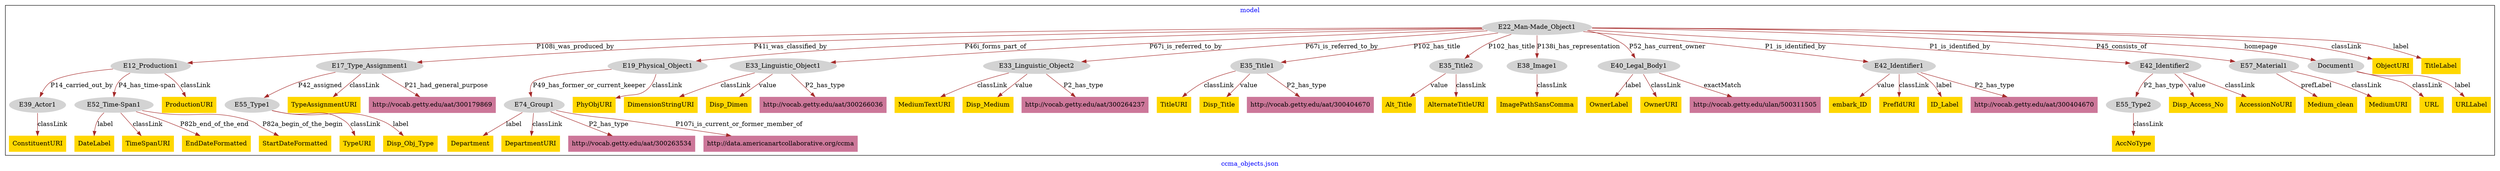 digraph n0 {
fontcolor="blue"
remincross="true"
label="ccma_objects.json"
subgraph cluster {
label="model"
n2[style="filled",color="white",fillcolor="lightgray",label="E12_Production1"];
n3[style="filled",color="white",fillcolor="lightgray",label="E39_Actor1"];
n4[style="filled",color="white",fillcolor="lightgray",label="E52_Time-Span1"];
n5[style="filled",color="white",fillcolor="lightgray",label="E17_Type_Assignment1"];
n6[style="filled",color="white",fillcolor="lightgray",label="E55_Type1"];
n7[style="filled",color="white",fillcolor="lightgray",label="E19_Physical_Object1"];
n8[style="filled",color="white",fillcolor="lightgray",label="E74_Group1"];
n9[style="filled",color="white",fillcolor="lightgray",label="E22_Man-Made_Object1"];
n10[style="filled",color="white",fillcolor="lightgray",label="E33_Linguistic_Object1"];
n11[style="filled",color="white",fillcolor="lightgray",label="E33_Linguistic_Object2"];
n12[style="filled",color="white",fillcolor="lightgray",label="E35_Title1"];
n13[style="filled",color="white",fillcolor="lightgray",label="E35_Title2"];
n14[style="filled",color="white",fillcolor="lightgray",label="E38_Image1"];
n15[style="filled",color="white",fillcolor="lightgray",label="E40_Legal_Body1"];
n16[style="filled",color="white",fillcolor="lightgray",label="E42_Identifier1"];
n17[style="filled",color="white",fillcolor="lightgray",label="E42_Identifier2"];
n18[style="filled",color="white",fillcolor="lightgray",label="E57_Material1"];
n19[style="filled",color="white",fillcolor="lightgray",label="Document1"];
n20[style="filled",color="white",fillcolor="lightgray",label="E55_Type2"];
n21[shape="plaintext",style="filled",fillcolor="gold",label="Medium_clean"];
n22[shape="plaintext",style="filled",fillcolor="gold",label="ProductionURI"];
n23[shape="plaintext",style="filled",fillcolor="gold",label="embark_ID"];
n24[shape="plaintext",style="filled",fillcolor="gold",label="TypeURI"];
n25[shape="plaintext",style="filled",fillcolor="gold",label="ObjectURI"];
n26[shape="plaintext",style="filled",fillcolor="gold",label="TitleURI"];
n27[shape="plaintext",style="filled",fillcolor="gold",label="DateLabel"];
n28[shape="plaintext",style="filled",fillcolor="gold",label="AccNoType"];
n29[shape="plaintext",style="filled",fillcolor="gold",label="PrefIdURI"];
n30[shape="plaintext",style="filled",fillcolor="gold",label="OwnerLabel"];
n31[shape="plaintext",style="filled",fillcolor="gold",label="ImagePathSansComma"];
n32[shape="plaintext",style="filled",fillcolor="gold",label="Department"];
n33[shape="plaintext",style="filled",fillcolor="gold",label="TypeAssignmentURI"];
n34[shape="plaintext",style="filled",fillcolor="gold",label="Alt_Title"];
n35[shape="plaintext",style="filled",fillcolor="gold",label="URL"];
n36[shape="plaintext",style="filled",fillcolor="gold",label="OwnerURI"];
n37[shape="plaintext",style="filled",fillcolor="gold",label="Disp_Title"];
n38[shape="plaintext",style="filled",fillcolor="gold",label="Disp_Obj_Type"];
n39[shape="plaintext",style="filled",fillcolor="gold",label="ID_Label"];
n40[shape="plaintext",style="filled",fillcolor="gold",label="TimeSpanURI"];
n41[shape="plaintext",style="filled",fillcolor="gold",label="MediumTextURI"];
n42[shape="plaintext",style="filled",fillcolor="gold",label="EndDateFormatted"];
n43[shape="plaintext",style="filled",fillcolor="gold",label="DepartmentURI"];
n44[shape="plaintext",style="filled",fillcolor="gold",label="AlternateTitleURI"];
n45[shape="plaintext",style="filled",fillcolor="gold",label="DimensionStringURI"];
n46[shape="plaintext",style="filled",fillcolor="gold",label="Disp_Access_No"];
n47[shape="plaintext",style="filled",fillcolor="gold",label="TitleLabel"];
n48[shape="plaintext",style="filled",fillcolor="gold",label="URLLabel"];
n49[shape="plaintext",style="filled",fillcolor="gold",label="StartDateFormatted"];
n50[shape="plaintext",style="filled",fillcolor="gold",label="MediumURI"];
n51[shape="plaintext",style="filled",fillcolor="gold",label="AccessionNoURI"];
n52[shape="plaintext",style="filled",fillcolor="gold",label="PhyObjURI"];
n53[shape="plaintext",style="filled",fillcolor="gold",label="Disp_Dimen"];
n54[shape="plaintext",style="filled",fillcolor="gold",label="ConstituentURI"];
n55[shape="plaintext",style="filled",fillcolor="gold",label="Disp_Medium"];
n56[shape="plaintext",style="filled",fillcolor="#CC7799",label="http://vocab.getty.edu/ulan/500311505"];
n57[shape="plaintext",style="filled",fillcolor="#CC7799",label="http://vocab.getty.edu/aat/300263534"];
n58[shape="plaintext",style="filled",fillcolor="#CC7799",label="http://vocab.getty.edu/aat/300264237"];
n59[shape="plaintext",style="filled",fillcolor="#CC7799",label="http://vocab.getty.edu/aat/300404670"];
n60[shape="plaintext",style="filled",fillcolor="#CC7799",label="http://vocab.getty.edu/aat/300179869"];
n61[shape="plaintext",style="filled",fillcolor="#CC7799",label="http://vocab.getty.edu/aat/300404670"];
n62[shape="plaintext",style="filled",fillcolor="#CC7799",label="http://data.americanartcollaborative.org/ccma"];
n63[shape="plaintext",style="filled",fillcolor="#CC7799",label="http://vocab.getty.edu/aat/300266036"];
}
n2 -> n3[color="brown",fontcolor="black",label="P14_carried_out_by"]
n2 -> n4[color="brown",fontcolor="black",label="P4_has_time-span"]
n5 -> n6[color="brown",fontcolor="black",label="P42_assigned"]
n7 -> n8[color="brown",fontcolor="black",label="P49_has_former_or_current_keeper"]
n9 -> n2[color="brown",fontcolor="black",label="P108i_was_produced_by"]
n9 -> n5[color="brown",fontcolor="black",label="P41i_was_classified_by"]
n9 -> n7[color="brown",fontcolor="black",label="P46i_forms_part_of"]
n9 -> n10[color="brown",fontcolor="black",label="P67i_is_referred_to_by"]
n9 -> n11[color="brown",fontcolor="black",label="P67i_is_referred_to_by"]
n9 -> n12[color="brown",fontcolor="black",label="P102_has_title"]
n9 -> n13[color="brown",fontcolor="black",label="P102_has_title"]
n9 -> n14[color="brown",fontcolor="black",label="P138i_has_representation"]
n9 -> n15[color="brown",fontcolor="black",label="P52_has_current_owner"]
n9 -> n16[color="brown",fontcolor="black",label="P1_is_identified_by"]
n9 -> n17[color="brown",fontcolor="black",label="P1_is_identified_by"]
n9 -> n18[color="brown",fontcolor="black",label="P45_consists_of"]
n9 -> n19[color="brown",fontcolor="black",label="homepage"]
n17 -> n20[color="brown",fontcolor="black",label="P2_has_type"]
n18 -> n21[color="brown",fontcolor="black",label="prefLabel"]
n2 -> n22[color="brown",fontcolor="black",label="classLink"]
n16 -> n23[color="brown",fontcolor="black",label="value"]
n6 -> n24[color="brown",fontcolor="black",label="classLink"]
n9 -> n25[color="brown",fontcolor="black",label="classLink"]
n12 -> n26[color="brown",fontcolor="black",label="classLink"]
n4 -> n27[color="brown",fontcolor="black",label="label"]
n20 -> n28[color="brown",fontcolor="black",label="classLink"]
n16 -> n29[color="brown",fontcolor="black",label="classLink"]
n15 -> n30[color="brown",fontcolor="black",label="label"]
n14 -> n31[color="brown",fontcolor="black",label="classLink"]
n8 -> n32[color="brown",fontcolor="black",label="label"]
n5 -> n33[color="brown",fontcolor="black",label="classLink"]
n13 -> n34[color="brown",fontcolor="black",label="value"]
n19 -> n35[color="brown",fontcolor="black",label="classLink"]
n15 -> n36[color="brown",fontcolor="black",label="classLink"]
n12 -> n37[color="brown",fontcolor="black",label="value"]
n6 -> n38[color="brown",fontcolor="black",label="label"]
n16 -> n39[color="brown",fontcolor="black",label="label"]
n4 -> n40[color="brown",fontcolor="black",label="classLink"]
n11 -> n41[color="brown",fontcolor="black",label="classLink"]
n4 -> n42[color="brown",fontcolor="black",label="P82b_end_of_the_end"]
n8 -> n43[color="brown",fontcolor="black",label="classLink"]
n13 -> n44[color="brown",fontcolor="black",label="classLink"]
n10 -> n45[color="brown",fontcolor="black",label="classLink"]
n17 -> n46[color="brown",fontcolor="black",label="value"]
n9 -> n47[color="brown",fontcolor="black",label="label"]
n19 -> n48[color="brown",fontcolor="black",label="label"]
n4 -> n49[color="brown",fontcolor="black",label="P82a_begin_of_the_begin"]
n18 -> n50[color="brown",fontcolor="black",label="classLink"]
n17 -> n51[color="brown",fontcolor="black",label="classLink"]
n7 -> n52[color="brown",fontcolor="black",label="classLink"]
n10 -> n53[color="brown",fontcolor="black",label="value"]
n3 -> n54[color="brown",fontcolor="black",label="classLink"]
n11 -> n55[color="brown",fontcolor="black",label="value"]
n15 -> n56[color="brown",fontcolor="black",label="exactMatch"]
n8 -> n57[color="brown",fontcolor="black",label="P2_has_type"]
n11 -> n58[color="brown",fontcolor="black",label="P2_has_type"]
n16 -> n59[color="brown",fontcolor="black",label="P2_has_type"]
n5 -> n60[color="brown",fontcolor="black",label="P21_had_general_purpose"]
n12 -> n61[color="brown",fontcolor="black",label="P2_has_type"]
n8 -> n62[color="brown",fontcolor="black",label="P107i_is_current_or_former_member_of"]
n10 -> n63[color="brown",fontcolor="black",label="P2_has_type"]
}
